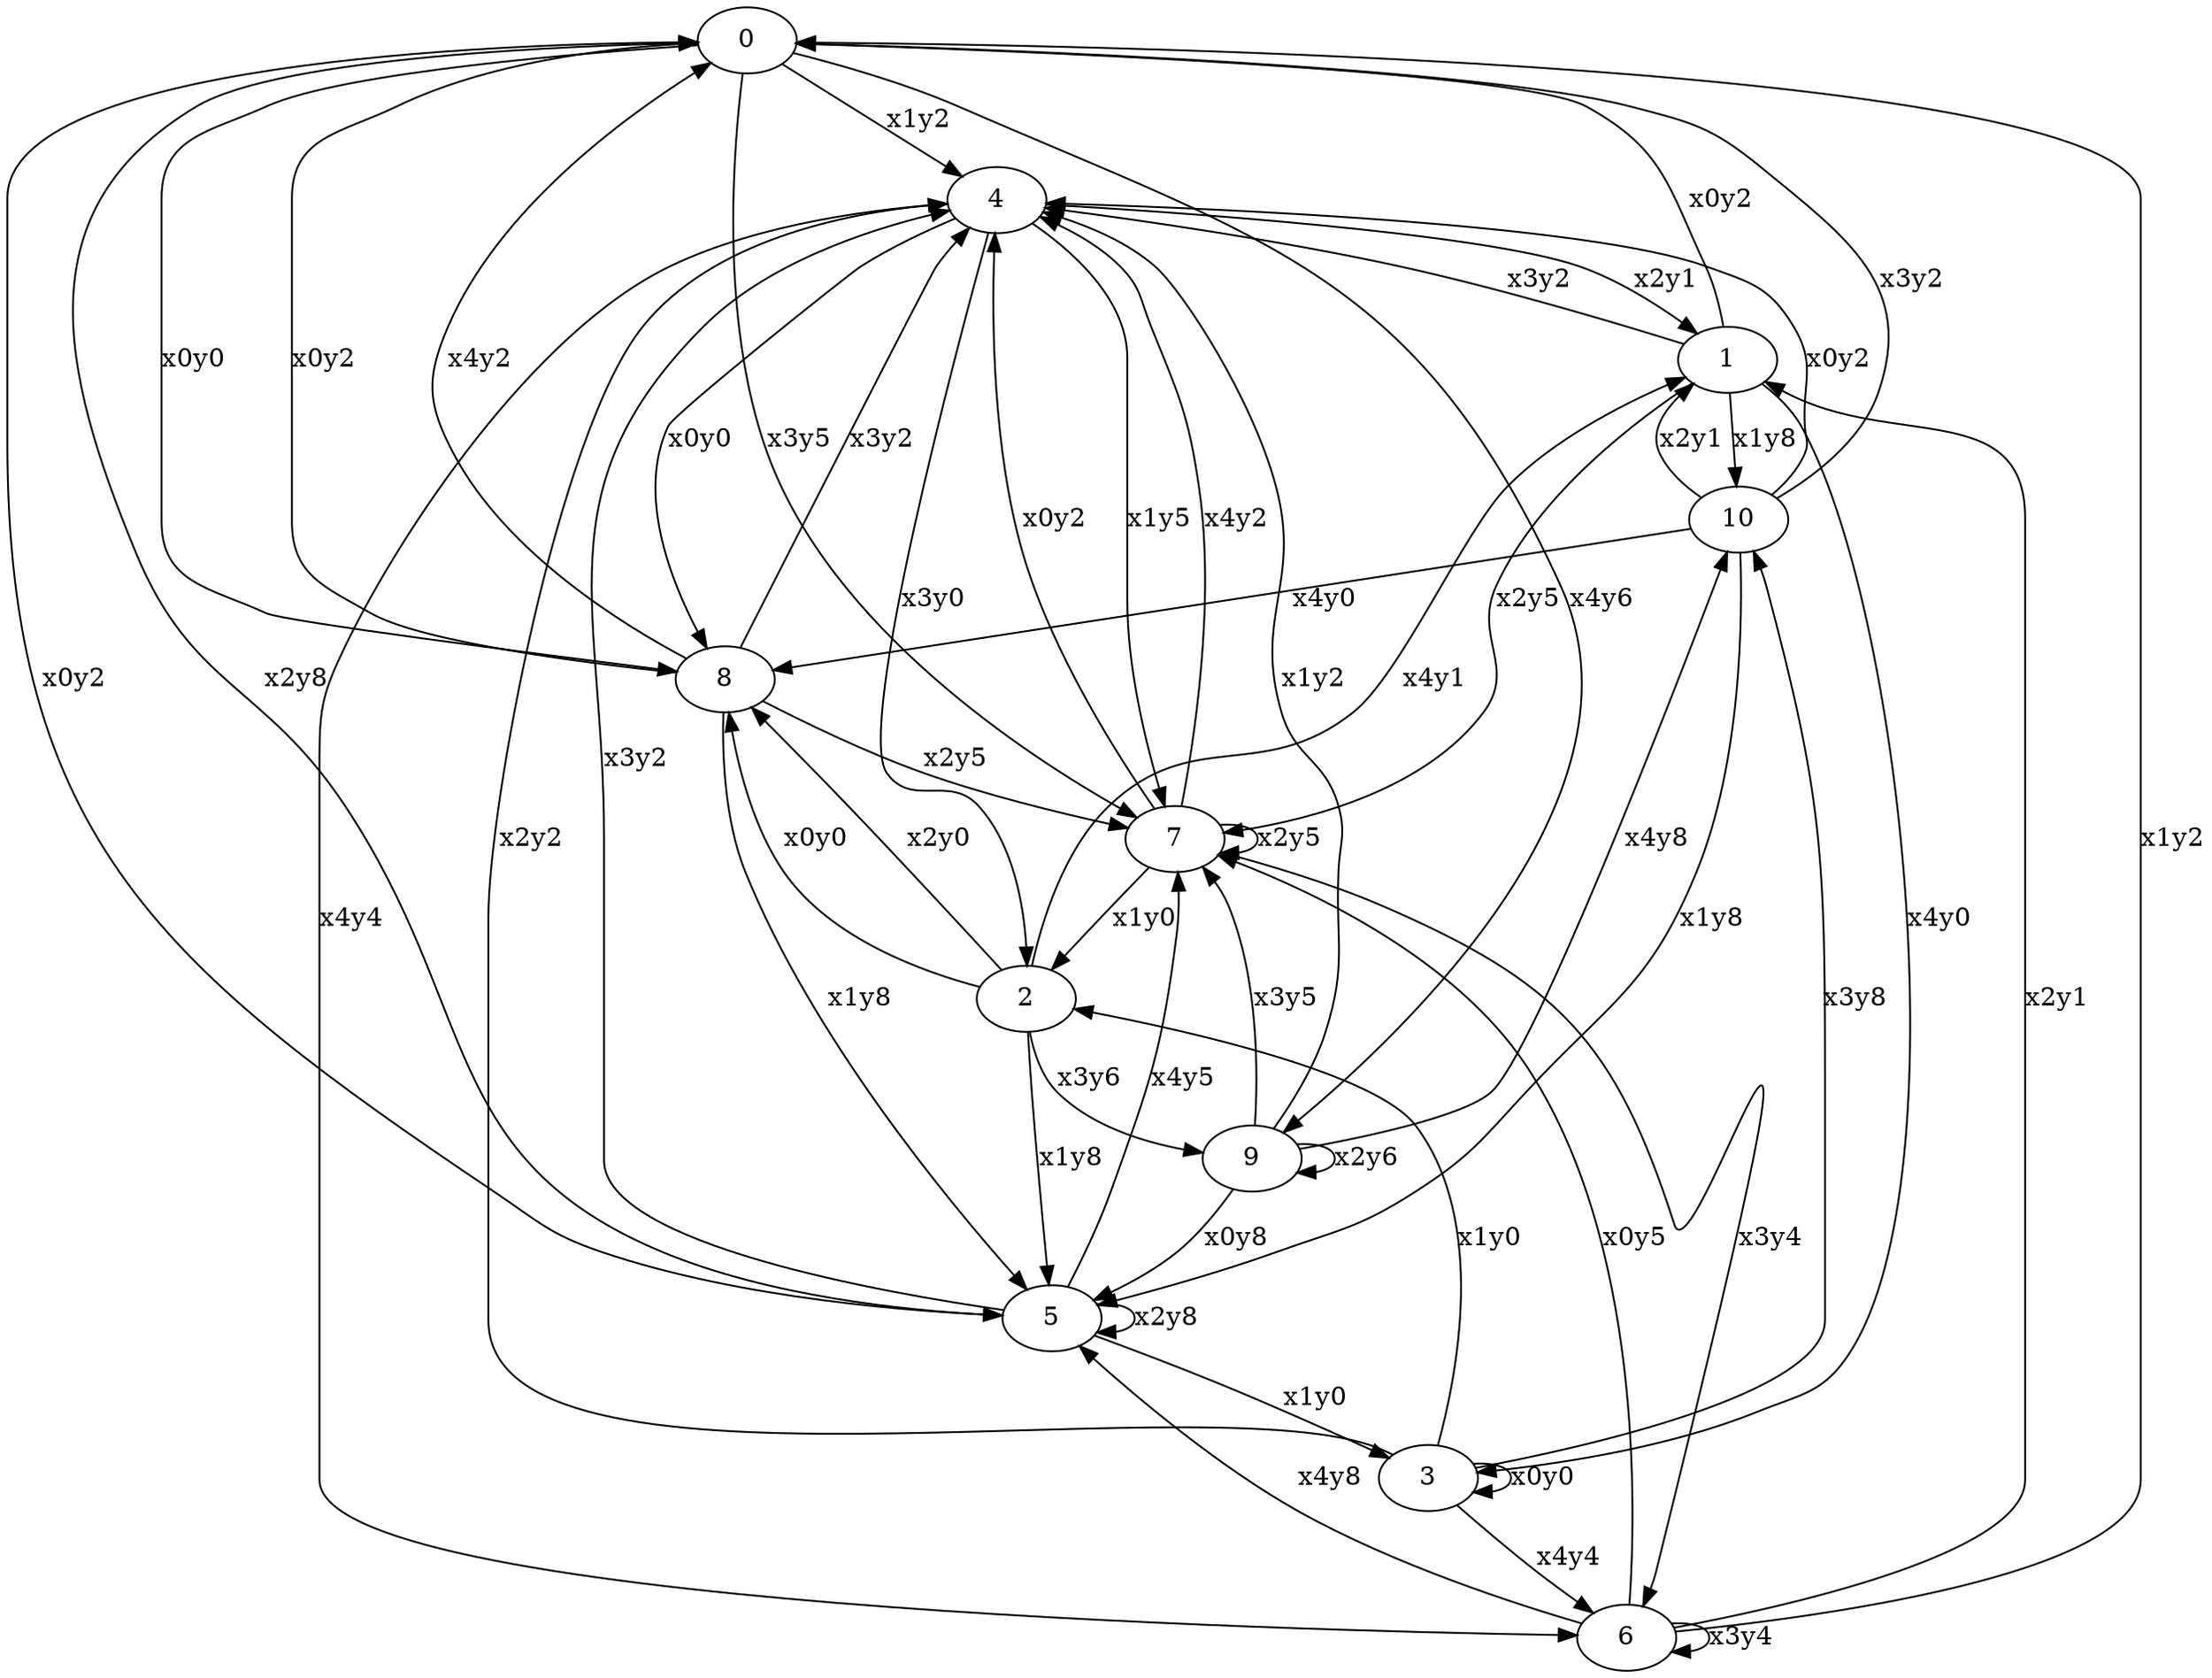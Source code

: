 digraph G {
0;
1;
2;
3;
4;
5;
6;
7;
8;
9;
10;
0->8  [label=x0y0];
0->4  [label=x1y2];
0->5  [label=x2y8];
0->7  [label=x3y5];
0->9  [label=x4y6];
1->0  [label=x0y2];
1->10  [label=x1y8];
1->7  [label=x2y5];
1->4  [label=x3y2];
1->3  [label=x4y0];
2->8  [label=x0y0];
2->5  [label=x1y8];
2->8  [label=x2y0];
2->9  [label=x3y6];
2->1  [label=x4y1];
3->3  [label=x0y0];
3->2  [label=x1y0];
3->4  [label=x2y2];
3->10  [label=x3y8];
3->6  [label=x4y4];
4->8  [label=x0y0];
4->7  [label=x1y5];
4->1  [label=x2y1];
4->2  [label=x3y0];
4->6  [label=x4y4];
5->0  [label=x0y2];
5->3  [label=x1y0];
5->5  [label=x2y8];
5->4  [label=x3y2];
5->7  [label=x4y5];
6->7  [label=x0y5];
6->0  [label=x1y2];
6->1  [label=x2y1];
6->6  [label=x3y4];
6->5  [label=x4y8];
7->4  [label=x0y2];
7->2  [label=x1y0];
7->7  [label=x2y5];
7->6  [label=x3y4];
7->4  [label=x4y2];
8->0  [label=x0y2];
8->5  [label=x1y8];
8->7  [label=x2y5];
8->4  [label=x3y2];
8->0  [label=x4y2];
9->5  [label=x0y8];
9->4  [label=x1y2];
9->9  [label=x2y6];
9->7  [label=x3y5];
9->10  [label=x4y8];
10->4  [label=x0y2];
10->5  [label=x1y8];
10->1  [label=x2y1];
10->0  [label=x3y2];
10->8  [label=x4y0];
}
